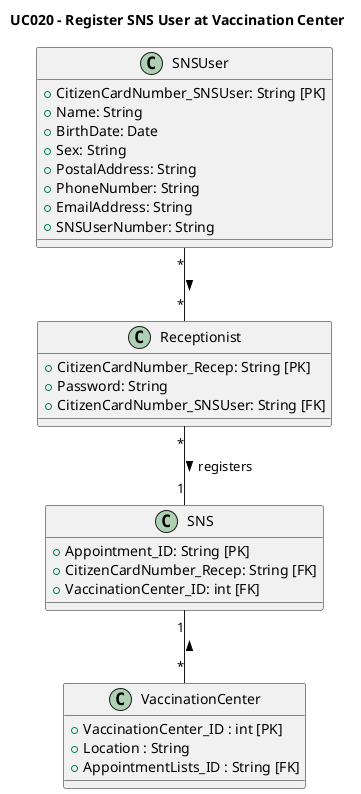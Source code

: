 @startuml
skinparam monochrome false
skinparam shadowing false

title UC020 - Register SNS User at Vaccination Center

class VaccinationCenter {
    + VaccinationCenter_ID : int [PK]
    + Location : String
    + AppointmentLists_ID : String [FK]
}
class Receptionist {
    +CitizenCardNumber_Recep: String [PK]
    +Password: String
    +CitizenCardNumber_SNSUser: String [FK]

}

class SNSUser {
    +CitizenCardNumber_SNSUser: String [PK]
    +Name: String
    +BirthDate: Date
    +Sex: String
    +PostalAddress: String
    +PhoneNumber: String
    +EmailAddress: String
    +SNSUserNumber: String
}
class SNS {
    +Appointment_ID: String [PK]
    +CitizenCardNumber_Recep: String [FK]
    +VaccinationCenter_ID: int [FK]
}

' Relationships
SNSUser "*" -- "*" Receptionist : >
Receptionist "*" -- "1" SNS : registers >
SNS "1" -- "*" VaccinationCenter : <


@enduml
